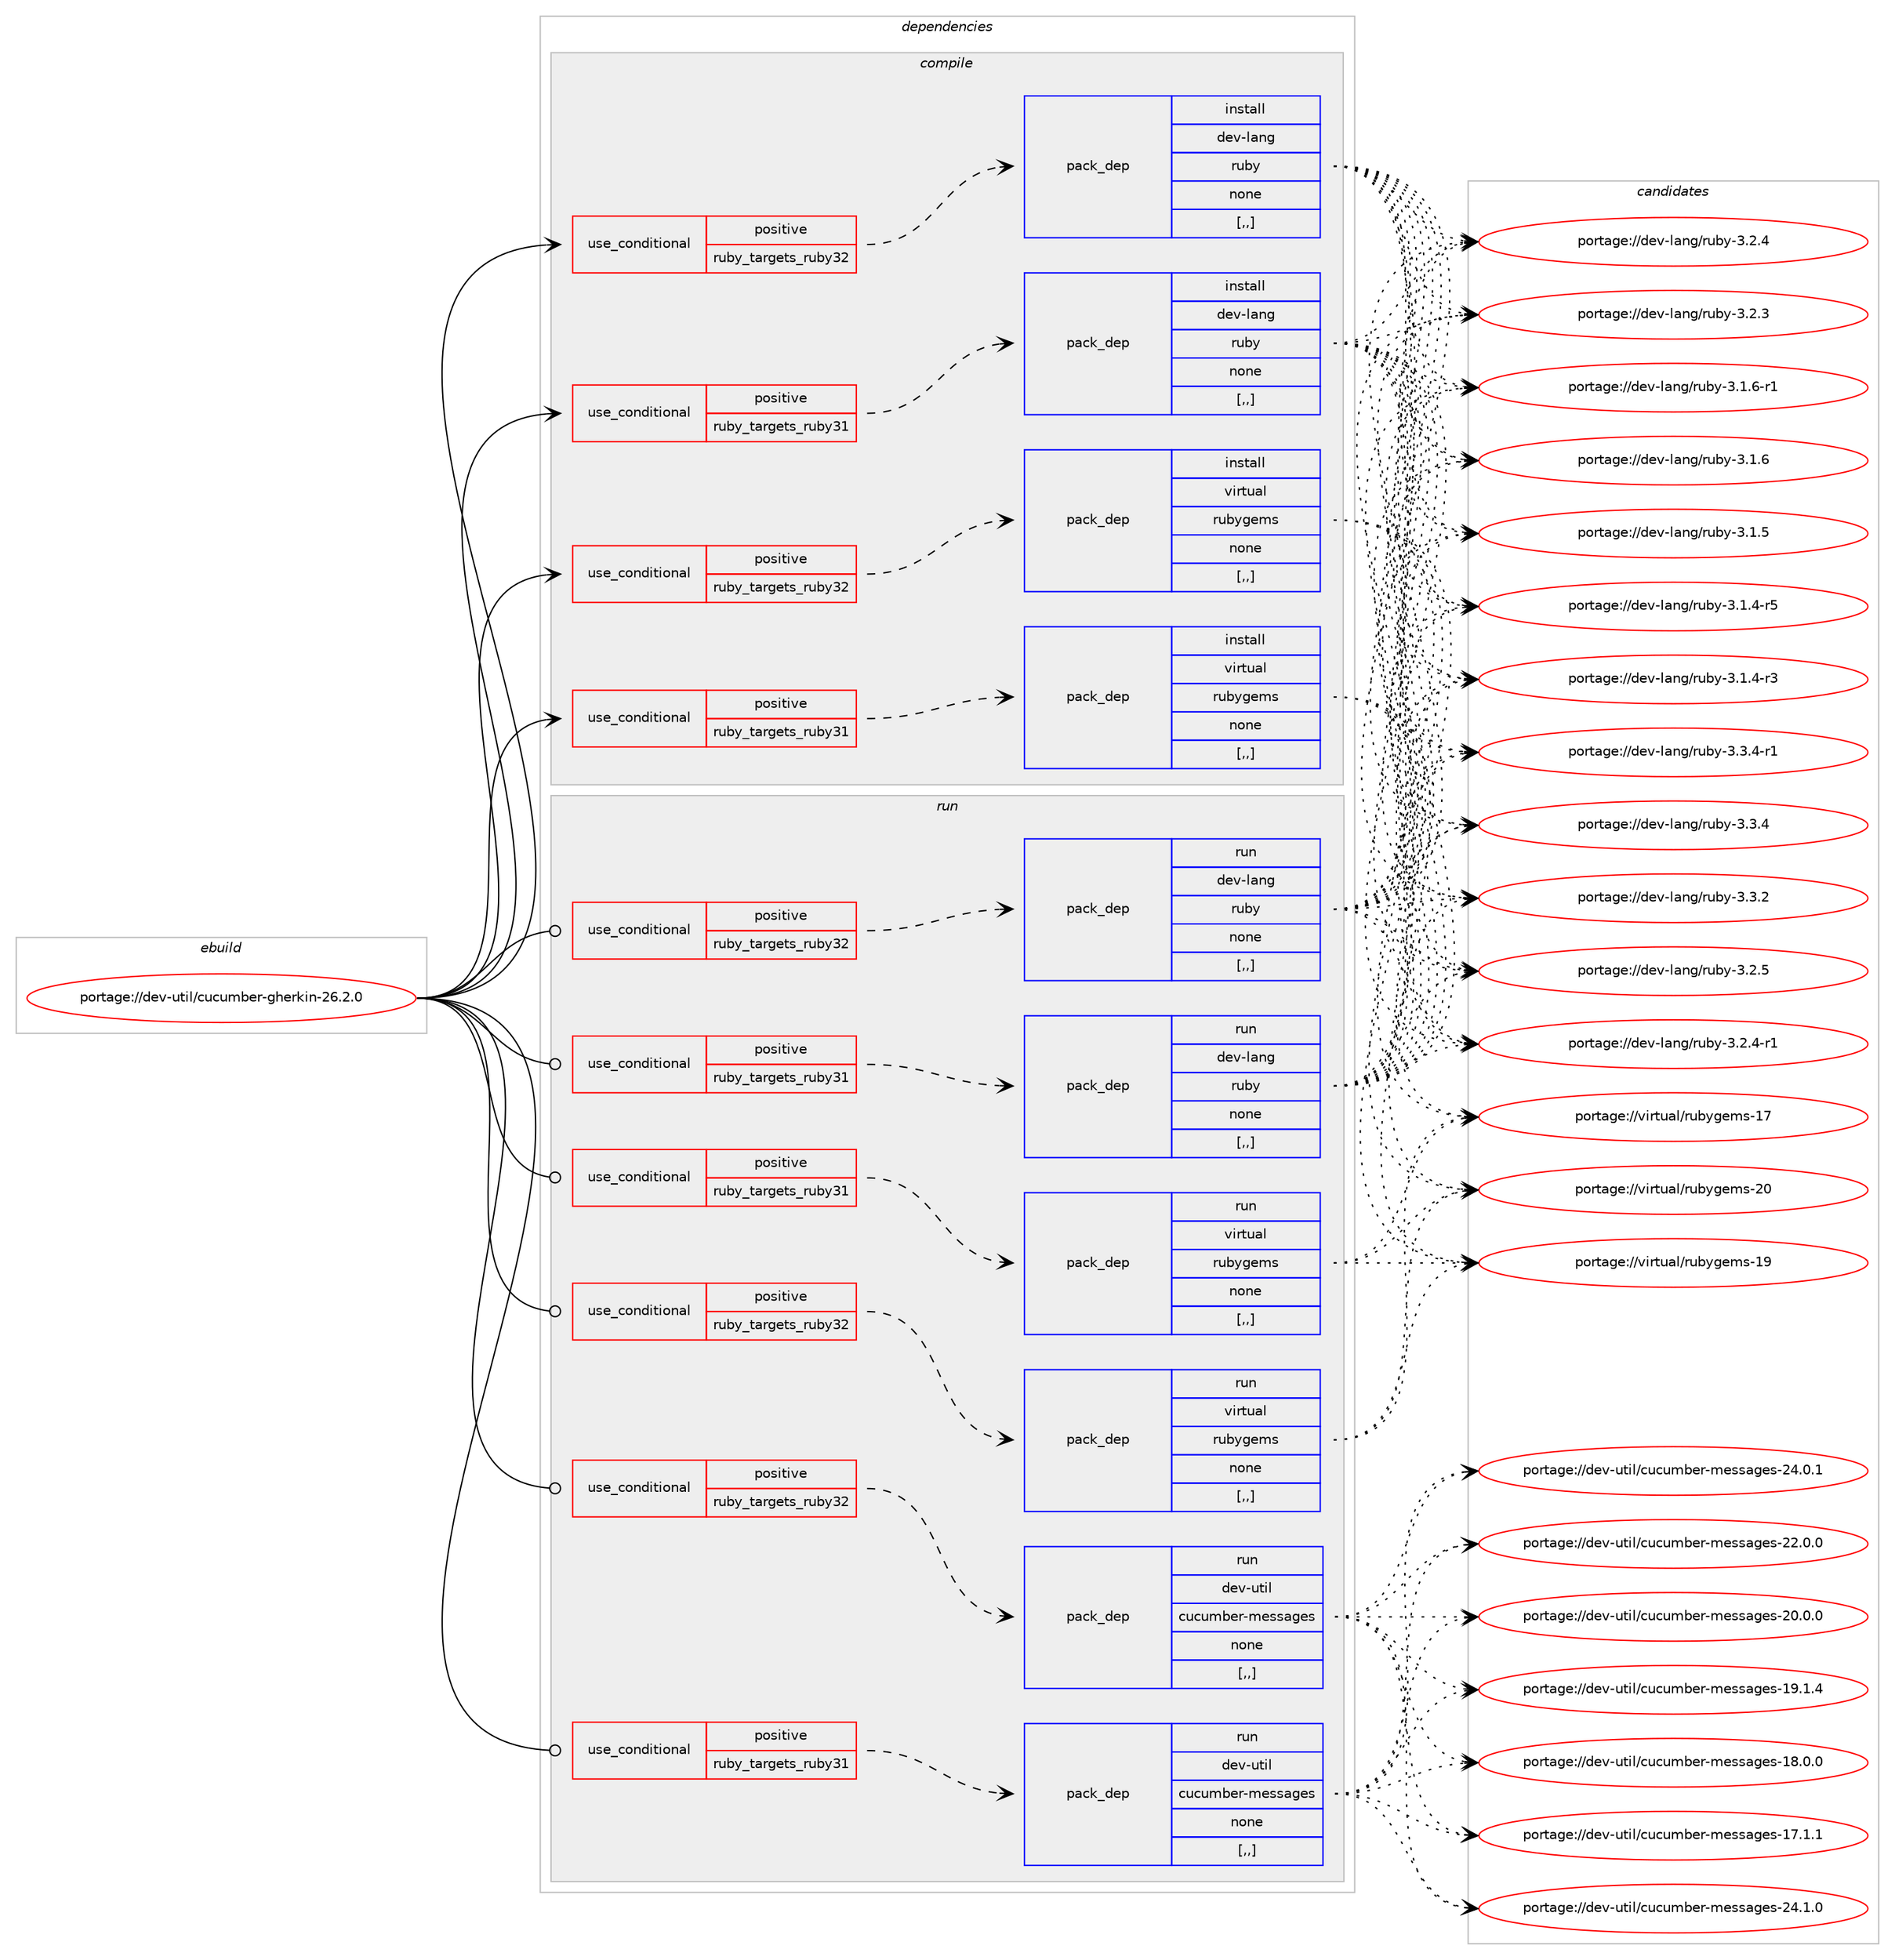 digraph prolog {

# *************
# Graph options
# *************

newrank=true;
concentrate=true;
compound=true;
graph [rankdir=LR,fontname=Helvetica,fontsize=10,ranksep=1.5];#, ranksep=2.5, nodesep=0.2];
edge  [arrowhead=vee];
node  [fontname=Helvetica,fontsize=10];

# **********
# The ebuild
# **********

subgraph cluster_leftcol {
color=gray;
label=<<i>ebuild</i>>;
id [label="portage://dev-util/cucumber-gherkin-26.2.0", color=red, width=4, href="../dev-util/cucumber-gherkin-26.2.0.svg"];
}

# ****************
# The dependencies
# ****************

subgraph cluster_midcol {
color=gray;
label=<<i>dependencies</i>>;
subgraph cluster_compile {
fillcolor="#eeeeee";
style=filled;
label=<<i>compile</i>>;
subgraph cond59902 {
dependency212972 [label=<<TABLE BORDER="0" CELLBORDER="1" CELLSPACING="0" CELLPADDING="4"><TR><TD ROWSPAN="3" CELLPADDING="10">use_conditional</TD></TR><TR><TD>positive</TD></TR><TR><TD>ruby_targets_ruby31</TD></TR></TABLE>>, shape=none, color=red];
subgraph pack151670 {
dependency212973 [label=<<TABLE BORDER="0" CELLBORDER="1" CELLSPACING="0" CELLPADDING="4" WIDTH="220"><TR><TD ROWSPAN="6" CELLPADDING="30">pack_dep</TD></TR><TR><TD WIDTH="110">install</TD></TR><TR><TD>dev-lang</TD></TR><TR><TD>ruby</TD></TR><TR><TD>none</TD></TR><TR><TD>[,,]</TD></TR></TABLE>>, shape=none, color=blue];
}
dependency212972:e -> dependency212973:w [weight=20,style="dashed",arrowhead="vee"];
}
id:e -> dependency212972:w [weight=20,style="solid",arrowhead="vee"];
subgraph cond59903 {
dependency212974 [label=<<TABLE BORDER="0" CELLBORDER="1" CELLSPACING="0" CELLPADDING="4"><TR><TD ROWSPAN="3" CELLPADDING="10">use_conditional</TD></TR><TR><TD>positive</TD></TR><TR><TD>ruby_targets_ruby31</TD></TR></TABLE>>, shape=none, color=red];
subgraph pack151671 {
dependency212975 [label=<<TABLE BORDER="0" CELLBORDER="1" CELLSPACING="0" CELLPADDING="4" WIDTH="220"><TR><TD ROWSPAN="6" CELLPADDING="30">pack_dep</TD></TR><TR><TD WIDTH="110">install</TD></TR><TR><TD>virtual</TD></TR><TR><TD>rubygems</TD></TR><TR><TD>none</TD></TR><TR><TD>[,,]</TD></TR></TABLE>>, shape=none, color=blue];
}
dependency212974:e -> dependency212975:w [weight=20,style="dashed",arrowhead="vee"];
}
id:e -> dependency212974:w [weight=20,style="solid",arrowhead="vee"];
subgraph cond59904 {
dependency212976 [label=<<TABLE BORDER="0" CELLBORDER="1" CELLSPACING="0" CELLPADDING="4"><TR><TD ROWSPAN="3" CELLPADDING="10">use_conditional</TD></TR><TR><TD>positive</TD></TR><TR><TD>ruby_targets_ruby32</TD></TR></TABLE>>, shape=none, color=red];
subgraph pack151672 {
dependency212977 [label=<<TABLE BORDER="0" CELLBORDER="1" CELLSPACING="0" CELLPADDING="4" WIDTH="220"><TR><TD ROWSPAN="6" CELLPADDING="30">pack_dep</TD></TR><TR><TD WIDTH="110">install</TD></TR><TR><TD>dev-lang</TD></TR><TR><TD>ruby</TD></TR><TR><TD>none</TD></TR><TR><TD>[,,]</TD></TR></TABLE>>, shape=none, color=blue];
}
dependency212976:e -> dependency212977:w [weight=20,style="dashed",arrowhead="vee"];
}
id:e -> dependency212976:w [weight=20,style="solid",arrowhead="vee"];
subgraph cond59905 {
dependency212978 [label=<<TABLE BORDER="0" CELLBORDER="1" CELLSPACING="0" CELLPADDING="4"><TR><TD ROWSPAN="3" CELLPADDING="10">use_conditional</TD></TR><TR><TD>positive</TD></TR><TR><TD>ruby_targets_ruby32</TD></TR></TABLE>>, shape=none, color=red];
subgraph pack151673 {
dependency212979 [label=<<TABLE BORDER="0" CELLBORDER="1" CELLSPACING="0" CELLPADDING="4" WIDTH="220"><TR><TD ROWSPAN="6" CELLPADDING="30">pack_dep</TD></TR><TR><TD WIDTH="110">install</TD></TR><TR><TD>virtual</TD></TR><TR><TD>rubygems</TD></TR><TR><TD>none</TD></TR><TR><TD>[,,]</TD></TR></TABLE>>, shape=none, color=blue];
}
dependency212978:e -> dependency212979:w [weight=20,style="dashed",arrowhead="vee"];
}
id:e -> dependency212978:w [weight=20,style="solid",arrowhead="vee"];
}
subgraph cluster_compileandrun {
fillcolor="#eeeeee";
style=filled;
label=<<i>compile and run</i>>;
}
subgraph cluster_run {
fillcolor="#eeeeee";
style=filled;
label=<<i>run</i>>;
subgraph cond59906 {
dependency212980 [label=<<TABLE BORDER="0" CELLBORDER="1" CELLSPACING="0" CELLPADDING="4"><TR><TD ROWSPAN="3" CELLPADDING="10">use_conditional</TD></TR><TR><TD>positive</TD></TR><TR><TD>ruby_targets_ruby31</TD></TR></TABLE>>, shape=none, color=red];
subgraph pack151674 {
dependency212981 [label=<<TABLE BORDER="0" CELLBORDER="1" CELLSPACING="0" CELLPADDING="4" WIDTH="220"><TR><TD ROWSPAN="6" CELLPADDING="30">pack_dep</TD></TR><TR><TD WIDTH="110">run</TD></TR><TR><TD>dev-lang</TD></TR><TR><TD>ruby</TD></TR><TR><TD>none</TD></TR><TR><TD>[,,]</TD></TR></TABLE>>, shape=none, color=blue];
}
dependency212980:e -> dependency212981:w [weight=20,style="dashed",arrowhead="vee"];
}
id:e -> dependency212980:w [weight=20,style="solid",arrowhead="odot"];
subgraph cond59907 {
dependency212982 [label=<<TABLE BORDER="0" CELLBORDER="1" CELLSPACING="0" CELLPADDING="4"><TR><TD ROWSPAN="3" CELLPADDING="10">use_conditional</TD></TR><TR><TD>positive</TD></TR><TR><TD>ruby_targets_ruby31</TD></TR></TABLE>>, shape=none, color=red];
subgraph pack151675 {
dependency212983 [label=<<TABLE BORDER="0" CELLBORDER="1" CELLSPACING="0" CELLPADDING="4" WIDTH="220"><TR><TD ROWSPAN="6" CELLPADDING="30">pack_dep</TD></TR><TR><TD WIDTH="110">run</TD></TR><TR><TD>dev-util</TD></TR><TR><TD>cucumber-messages</TD></TR><TR><TD>none</TD></TR><TR><TD>[,,]</TD></TR></TABLE>>, shape=none, color=blue];
}
dependency212982:e -> dependency212983:w [weight=20,style="dashed",arrowhead="vee"];
}
id:e -> dependency212982:w [weight=20,style="solid",arrowhead="odot"];
subgraph cond59908 {
dependency212984 [label=<<TABLE BORDER="0" CELLBORDER="1" CELLSPACING="0" CELLPADDING="4"><TR><TD ROWSPAN="3" CELLPADDING="10">use_conditional</TD></TR><TR><TD>positive</TD></TR><TR><TD>ruby_targets_ruby31</TD></TR></TABLE>>, shape=none, color=red];
subgraph pack151676 {
dependency212985 [label=<<TABLE BORDER="0" CELLBORDER="1" CELLSPACING="0" CELLPADDING="4" WIDTH="220"><TR><TD ROWSPAN="6" CELLPADDING="30">pack_dep</TD></TR><TR><TD WIDTH="110">run</TD></TR><TR><TD>virtual</TD></TR><TR><TD>rubygems</TD></TR><TR><TD>none</TD></TR><TR><TD>[,,]</TD></TR></TABLE>>, shape=none, color=blue];
}
dependency212984:e -> dependency212985:w [weight=20,style="dashed",arrowhead="vee"];
}
id:e -> dependency212984:w [weight=20,style="solid",arrowhead="odot"];
subgraph cond59909 {
dependency212986 [label=<<TABLE BORDER="0" CELLBORDER="1" CELLSPACING="0" CELLPADDING="4"><TR><TD ROWSPAN="3" CELLPADDING="10">use_conditional</TD></TR><TR><TD>positive</TD></TR><TR><TD>ruby_targets_ruby32</TD></TR></TABLE>>, shape=none, color=red];
subgraph pack151677 {
dependency212987 [label=<<TABLE BORDER="0" CELLBORDER="1" CELLSPACING="0" CELLPADDING="4" WIDTH="220"><TR><TD ROWSPAN="6" CELLPADDING="30">pack_dep</TD></TR><TR><TD WIDTH="110">run</TD></TR><TR><TD>dev-lang</TD></TR><TR><TD>ruby</TD></TR><TR><TD>none</TD></TR><TR><TD>[,,]</TD></TR></TABLE>>, shape=none, color=blue];
}
dependency212986:e -> dependency212987:w [weight=20,style="dashed",arrowhead="vee"];
}
id:e -> dependency212986:w [weight=20,style="solid",arrowhead="odot"];
subgraph cond59910 {
dependency212988 [label=<<TABLE BORDER="0" CELLBORDER="1" CELLSPACING="0" CELLPADDING="4"><TR><TD ROWSPAN="3" CELLPADDING="10">use_conditional</TD></TR><TR><TD>positive</TD></TR><TR><TD>ruby_targets_ruby32</TD></TR></TABLE>>, shape=none, color=red];
subgraph pack151678 {
dependency212989 [label=<<TABLE BORDER="0" CELLBORDER="1" CELLSPACING="0" CELLPADDING="4" WIDTH="220"><TR><TD ROWSPAN="6" CELLPADDING="30">pack_dep</TD></TR><TR><TD WIDTH="110">run</TD></TR><TR><TD>dev-util</TD></TR><TR><TD>cucumber-messages</TD></TR><TR><TD>none</TD></TR><TR><TD>[,,]</TD></TR></TABLE>>, shape=none, color=blue];
}
dependency212988:e -> dependency212989:w [weight=20,style="dashed",arrowhead="vee"];
}
id:e -> dependency212988:w [weight=20,style="solid",arrowhead="odot"];
subgraph cond59911 {
dependency212990 [label=<<TABLE BORDER="0" CELLBORDER="1" CELLSPACING="0" CELLPADDING="4"><TR><TD ROWSPAN="3" CELLPADDING="10">use_conditional</TD></TR><TR><TD>positive</TD></TR><TR><TD>ruby_targets_ruby32</TD></TR></TABLE>>, shape=none, color=red];
subgraph pack151679 {
dependency212991 [label=<<TABLE BORDER="0" CELLBORDER="1" CELLSPACING="0" CELLPADDING="4" WIDTH="220"><TR><TD ROWSPAN="6" CELLPADDING="30">pack_dep</TD></TR><TR><TD WIDTH="110">run</TD></TR><TR><TD>virtual</TD></TR><TR><TD>rubygems</TD></TR><TR><TD>none</TD></TR><TR><TD>[,,]</TD></TR></TABLE>>, shape=none, color=blue];
}
dependency212990:e -> dependency212991:w [weight=20,style="dashed",arrowhead="vee"];
}
id:e -> dependency212990:w [weight=20,style="solid",arrowhead="odot"];
}
}

# **************
# The candidates
# **************

subgraph cluster_choices {
rank=same;
color=gray;
label=<<i>candidates</i>>;

subgraph choice151670 {
color=black;
nodesep=1;
choice100101118451089711010347114117981214551465146524511449 [label="portage://dev-lang/ruby-3.3.4-r1", color=red, width=4,href="../dev-lang/ruby-3.3.4-r1.svg"];
choice10010111845108971101034711411798121455146514652 [label="portage://dev-lang/ruby-3.3.4", color=red, width=4,href="../dev-lang/ruby-3.3.4.svg"];
choice10010111845108971101034711411798121455146514650 [label="portage://dev-lang/ruby-3.3.2", color=red, width=4,href="../dev-lang/ruby-3.3.2.svg"];
choice10010111845108971101034711411798121455146504653 [label="portage://dev-lang/ruby-3.2.5", color=red, width=4,href="../dev-lang/ruby-3.2.5.svg"];
choice100101118451089711010347114117981214551465046524511449 [label="portage://dev-lang/ruby-3.2.4-r1", color=red, width=4,href="../dev-lang/ruby-3.2.4-r1.svg"];
choice10010111845108971101034711411798121455146504652 [label="portage://dev-lang/ruby-3.2.4", color=red, width=4,href="../dev-lang/ruby-3.2.4.svg"];
choice10010111845108971101034711411798121455146504651 [label="portage://dev-lang/ruby-3.2.3", color=red, width=4,href="../dev-lang/ruby-3.2.3.svg"];
choice100101118451089711010347114117981214551464946544511449 [label="portage://dev-lang/ruby-3.1.6-r1", color=red, width=4,href="../dev-lang/ruby-3.1.6-r1.svg"];
choice10010111845108971101034711411798121455146494654 [label="portage://dev-lang/ruby-3.1.6", color=red, width=4,href="../dev-lang/ruby-3.1.6.svg"];
choice10010111845108971101034711411798121455146494653 [label="portage://dev-lang/ruby-3.1.5", color=red, width=4,href="../dev-lang/ruby-3.1.5.svg"];
choice100101118451089711010347114117981214551464946524511453 [label="portage://dev-lang/ruby-3.1.4-r5", color=red, width=4,href="../dev-lang/ruby-3.1.4-r5.svg"];
choice100101118451089711010347114117981214551464946524511451 [label="portage://dev-lang/ruby-3.1.4-r3", color=red, width=4,href="../dev-lang/ruby-3.1.4-r3.svg"];
dependency212973:e -> choice100101118451089711010347114117981214551465146524511449:w [style=dotted,weight="100"];
dependency212973:e -> choice10010111845108971101034711411798121455146514652:w [style=dotted,weight="100"];
dependency212973:e -> choice10010111845108971101034711411798121455146514650:w [style=dotted,weight="100"];
dependency212973:e -> choice10010111845108971101034711411798121455146504653:w [style=dotted,weight="100"];
dependency212973:e -> choice100101118451089711010347114117981214551465046524511449:w [style=dotted,weight="100"];
dependency212973:e -> choice10010111845108971101034711411798121455146504652:w [style=dotted,weight="100"];
dependency212973:e -> choice10010111845108971101034711411798121455146504651:w [style=dotted,weight="100"];
dependency212973:e -> choice100101118451089711010347114117981214551464946544511449:w [style=dotted,weight="100"];
dependency212973:e -> choice10010111845108971101034711411798121455146494654:w [style=dotted,weight="100"];
dependency212973:e -> choice10010111845108971101034711411798121455146494653:w [style=dotted,weight="100"];
dependency212973:e -> choice100101118451089711010347114117981214551464946524511453:w [style=dotted,weight="100"];
dependency212973:e -> choice100101118451089711010347114117981214551464946524511451:w [style=dotted,weight="100"];
}
subgraph choice151671 {
color=black;
nodesep=1;
choice118105114116117971084711411798121103101109115455048 [label="portage://virtual/rubygems-20", color=red, width=4,href="../virtual/rubygems-20.svg"];
choice118105114116117971084711411798121103101109115454957 [label="portage://virtual/rubygems-19", color=red, width=4,href="../virtual/rubygems-19.svg"];
choice118105114116117971084711411798121103101109115454955 [label="portage://virtual/rubygems-17", color=red, width=4,href="../virtual/rubygems-17.svg"];
dependency212975:e -> choice118105114116117971084711411798121103101109115455048:w [style=dotted,weight="100"];
dependency212975:e -> choice118105114116117971084711411798121103101109115454957:w [style=dotted,weight="100"];
dependency212975:e -> choice118105114116117971084711411798121103101109115454955:w [style=dotted,weight="100"];
}
subgraph choice151672 {
color=black;
nodesep=1;
choice100101118451089711010347114117981214551465146524511449 [label="portage://dev-lang/ruby-3.3.4-r1", color=red, width=4,href="../dev-lang/ruby-3.3.4-r1.svg"];
choice10010111845108971101034711411798121455146514652 [label="portage://dev-lang/ruby-3.3.4", color=red, width=4,href="../dev-lang/ruby-3.3.4.svg"];
choice10010111845108971101034711411798121455146514650 [label="portage://dev-lang/ruby-3.3.2", color=red, width=4,href="../dev-lang/ruby-3.3.2.svg"];
choice10010111845108971101034711411798121455146504653 [label="portage://dev-lang/ruby-3.2.5", color=red, width=4,href="../dev-lang/ruby-3.2.5.svg"];
choice100101118451089711010347114117981214551465046524511449 [label="portage://dev-lang/ruby-3.2.4-r1", color=red, width=4,href="../dev-lang/ruby-3.2.4-r1.svg"];
choice10010111845108971101034711411798121455146504652 [label="portage://dev-lang/ruby-3.2.4", color=red, width=4,href="../dev-lang/ruby-3.2.4.svg"];
choice10010111845108971101034711411798121455146504651 [label="portage://dev-lang/ruby-3.2.3", color=red, width=4,href="../dev-lang/ruby-3.2.3.svg"];
choice100101118451089711010347114117981214551464946544511449 [label="portage://dev-lang/ruby-3.1.6-r1", color=red, width=4,href="../dev-lang/ruby-3.1.6-r1.svg"];
choice10010111845108971101034711411798121455146494654 [label="portage://dev-lang/ruby-3.1.6", color=red, width=4,href="../dev-lang/ruby-3.1.6.svg"];
choice10010111845108971101034711411798121455146494653 [label="portage://dev-lang/ruby-3.1.5", color=red, width=4,href="../dev-lang/ruby-3.1.5.svg"];
choice100101118451089711010347114117981214551464946524511453 [label="portage://dev-lang/ruby-3.1.4-r5", color=red, width=4,href="../dev-lang/ruby-3.1.4-r5.svg"];
choice100101118451089711010347114117981214551464946524511451 [label="portage://dev-lang/ruby-3.1.4-r3", color=red, width=4,href="../dev-lang/ruby-3.1.4-r3.svg"];
dependency212977:e -> choice100101118451089711010347114117981214551465146524511449:w [style=dotted,weight="100"];
dependency212977:e -> choice10010111845108971101034711411798121455146514652:w [style=dotted,weight="100"];
dependency212977:e -> choice10010111845108971101034711411798121455146514650:w [style=dotted,weight="100"];
dependency212977:e -> choice10010111845108971101034711411798121455146504653:w [style=dotted,weight="100"];
dependency212977:e -> choice100101118451089711010347114117981214551465046524511449:w [style=dotted,weight="100"];
dependency212977:e -> choice10010111845108971101034711411798121455146504652:w [style=dotted,weight="100"];
dependency212977:e -> choice10010111845108971101034711411798121455146504651:w [style=dotted,weight="100"];
dependency212977:e -> choice100101118451089711010347114117981214551464946544511449:w [style=dotted,weight="100"];
dependency212977:e -> choice10010111845108971101034711411798121455146494654:w [style=dotted,weight="100"];
dependency212977:e -> choice10010111845108971101034711411798121455146494653:w [style=dotted,weight="100"];
dependency212977:e -> choice100101118451089711010347114117981214551464946524511453:w [style=dotted,weight="100"];
dependency212977:e -> choice100101118451089711010347114117981214551464946524511451:w [style=dotted,weight="100"];
}
subgraph choice151673 {
color=black;
nodesep=1;
choice118105114116117971084711411798121103101109115455048 [label="portage://virtual/rubygems-20", color=red, width=4,href="../virtual/rubygems-20.svg"];
choice118105114116117971084711411798121103101109115454957 [label="portage://virtual/rubygems-19", color=red, width=4,href="../virtual/rubygems-19.svg"];
choice118105114116117971084711411798121103101109115454955 [label="portage://virtual/rubygems-17", color=red, width=4,href="../virtual/rubygems-17.svg"];
dependency212979:e -> choice118105114116117971084711411798121103101109115455048:w [style=dotted,weight="100"];
dependency212979:e -> choice118105114116117971084711411798121103101109115454957:w [style=dotted,weight="100"];
dependency212979:e -> choice118105114116117971084711411798121103101109115454955:w [style=dotted,weight="100"];
}
subgraph choice151674 {
color=black;
nodesep=1;
choice100101118451089711010347114117981214551465146524511449 [label="portage://dev-lang/ruby-3.3.4-r1", color=red, width=4,href="../dev-lang/ruby-3.3.4-r1.svg"];
choice10010111845108971101034711411798121455146514652 [label="portage://dev-lang/ruby-3.3.4", color=red, width=4,href="../dev-lang/ruby-3.3.4.svg"];
choice10010111845108971101034711411798121455146514650 [label="portage://dev-lang/ruby-3.3.2", color=red, width=4,href="../dev-lang/ruby-3.3.2.svg"];
choice10010111845108971101034711411798121455146504653 [label="portage://dev-lang/ruby-3.2.5", color=red, width=4,href="../dev-lang/ruby-3.2.5.svg"];
choice100101118451089711010347114117981214551465046524511449 [label="portage://dev-lang/ruby-3.2.4-r1", color=red, width=4,href="../dev-lang/ruby-3.2.4-r1.svg"];
choice10010111845108971101034711411798121455146504652 [label="portage://dev-lang/ruby-3.2.4", color=red, width=4,href="../dev-lang/ruby-3.2.4.svg"];
choice10010111845108971101034711411798121455146504651 [label="portage://dev-lang/ruby-3.2.3", color=red, width=4,href="../dev-lang/ruby-3.2.3.svg"];
choice100101118451089711010347114117981214551464946544511449 [label="portage://dev-lang/ruby-3.1.6-r1", color=red, width=4,href="../dev-lang/ruby-3.1.6-r1.svg"];
choice10010111845108971101034711411798121455146494654 [label="portage://dev-lang/ruby-3.1.6", color=red, width=4,href="../dev-lang/ruby-3.1.6.svg"];
choice10010111845108971101034711411798121455146494653 [label="portage://dev-lang/ruby-3.1.5", color=red, width=4,href="../dev-lang/ruby-3.1.5.svg"];
choice100101118451089711010347114117981214551464946524511453 [label="portage://dev-lang/ruby-3.1.4-r5", color=red, width=4,href="../dev-lang/ruby-3.1.4-r5.svg"];
choice100101118451089711010347114117981214551464946524511451 [label="portage://dev-lang/ruby-3.1.4-r3", color=red, width=4,href="../dev-lang/ruby-3.1.4-r3.svg"];
dependency212981:e -> choice100101118451089711010347114117981214551465146524511449:w [style=dotted,weight="100"];
dependency212981:e -> choice10010111845108971101034711411798121455146514652:w [style=dotted,weight="100"];
dependency212981:e -> choice10010111845108971101034711411798121455146514650:w [style=dotted,weight="100"];
dependency212981:e -> choice10010111845108971101034711411798121455146504653:w [style=dotted,weight="100"];
dependency212981:e -> choice100101118451089711010347114117981214551465046524511449:w [style=dotted,weight="100"];
dependency212981:e -> choice10010111845108971101034711411798121455146504652:w [style=dotted,weight="100"];
dependency212981:e -> choice10010111845108971101034711411798121455146504651:w [style=dotted,weight="100"];
dependency212981:e -> choice100101118451089711010347114117981214551464946544511449:w [style=dotted,weight="100"];
dependency212981:e -> choice10010111845108971101034711411798121455146494654:w [style=dotted,weight="100"];
dependency212981:e -> choice10010111845108971101034711411798121455146494653:w [style=dotted,weight="100"];
dependency212981:e -> choice100101118451089711010347114117981214551464946524511453:w [style=dotted,weight="100"];
dependency212981:e -> choice100101118451089711010347114117981214551464946524511451:w [style=dotted,weight="100"];
}
subgraph choice151675 {
color=black;
nodesep=1;
choice1001011184511711610510847991179911710998101114451091011151159710310111545505246494648 [label="portage://dev-util/cucumber-messages-24.1.0", color=red, width=4,href="../dev-util/cucumber-messages-24.1.0.svg"];
choice1001011184511711610510847991179911710998101114451091011151159710310111545505246484649 [label="portage://dev-util/cucumber-messages-24.0.1", color=red, width=4,href="../dev-util/cucumber-messages-24.0.1.svg"];
choice1001011184511711610510847991179911710998101114451091011151159710310111545505046484648 [label="portage://dev-util/cucumber-messages-22.0.0", color=red, width=4,href="../dev-util/cucumber-messages-22.0.0.svg"];
choice1001011184511711610510847991179911710998101114451091011151159710310111545504846484648 [label="portage://dev-util/cucumber-messages-20.0.0", color=red, width=4,href="../dev-util/cucumber-messages-20.0.0.svg"];
choice1001011184511711610510847991179911710998101114451091011151159710310111545495746494652 [label="portage://dev-util/cucumber-messages-19.1.4", color=red, width=4,href="../dev-util/cucumber-messages-19.1.4.svg"];
choice1001011184511711610510847991179911710998101114451091011151159710310111545495646484648 [label="portage://dev-util/cucumber-messages-18.0.0", color=red, width=4,href="../dev-util/cucumber-messages-18.0.0.svg"];
choice1001011184511711610510847991179911710998101114451091011151159710310111545495546494649 [label="portage://dev-util/cucumber-messages-17.1.1", color=red, width=4,href="../dev-util/cucumber-messages-17.1.1.svg"];
dependency212983:e -> choice1001011184511711610510847991179911710998101114451091011151159710310111545505246494648:w [style=dotted,weight="100"];
dependency212983:e -> choice1001011184511711610510847991179911710998101114451091011151159710310111545505246484649:w [style=dotted,weight="100"];
dependency212983:e -> choice1001011184511711610510847991179911710998101114451091011151159710310111545505046484648:w [style=dotted,weight="100"];
dependency212983:e -> choice1001011184511711610510847991179911710998101114451091011151159710310111545504846484648:w [style=dotted,weight="100"];
dependency212983:e -> choice1001011184511711610510847991179911710998101114451091011151159710310111545495746494652:w [style=dotted,weight="100"];
dependency212983:e -> choice1001011184511711610510847991179911710998101114451091011151159710310111545495646484648:w [style=dotted,weight="100"];
dependency212983:e -> choice1001011184511711610510847991179911710998101114451091011151159710310111545495546494649:w [style=dotted,weight="100"];
}
subgraph choice151676 {
color=black;
nodesep=1;
choice118105114116117971084711411798121103101109115455048 [label="portage://virtual/rubygems-20", color=red, width=4,href="../virtual/rubygems-20.svg"];
choice118105114116117971084711411798121103101109115454957 [label="portage://virtual/rubygems-19", color=red, width=4,href="../virtual/rubygems-19.svg"];
choice118105114116117971084711411798121103101109115454955 [label="portage://virtual/rubygems-17", color=red, width=4,href="../virtual/rubygems-17.svg"];
dependency212985:e -> choice118105114116117971084711411798121103101109115455048:w [style=dotted,weight="100"];
dependency212985:e -> choice118105114116117971084711411798121103101109115454957:w [style=dotted,weight="100"];
dependency212985:e -> choice118105114116117971084711411798121103101109115454955:w [style=dotted,weight="100"];
}
subgraph choice151677 {
color=black;
nodesep=1;
choice100101118451089711010347114117981214551465146524511449 [label="portage://dev-lang/ruby-3.3.4-r1", color=red, width=4,href="../dev-lang/ruby-3.3.4-r1.svg"];
choice10010111845108971101034711411798121455146514652 [label="portage://dev-lang/ruby-3.3.4", color=red, width=4,href="../dev-lang/ruby-3.3.4.svg"];
choice10010111845108971101034711411798121455146514650 [label="portage://dev-lang/ruby-3.3.2", color=red, width=4,href="../dev-lang/ruby-3.3.2.svg"];
choice10010111845108971101034711411798121455146504653 [label="portage://dev-lang/ruby-3.2.5", color=red, width=4,href="../dev-lang/ruby-3.2.5.svg"];
choice100101118451089711010347114117981214551465046524511449 [label="portage://dev-lang/ruby-3.2.4-r1", color=red, width=4,href="../dev-lang/ruby-3.2.4-r1.svg"];
choice10010111845108971101034711411798121455146504652 [label="portage://dev-lang/ruby-3.2.4", color=red, width=4,href="../dev-lang/ruby-3.2.4.svg"];
choice10010111845108971101034711411798121455146504651 [label="portage://dev-lang/ruby-3.2.3", color=red, width=4,href="../dev-lang/ruby-3.2.3.svg"];
choice100101118451089711010347114117981214551464946544511449 [label="portage://dev-lang/ruby-3.1.6-r1", color=red, width=4,href="../dev-lang/ruby-3.1.6-r1.svg"];
choice10010111845108971101034711411798121455146494654 [label="portage://dev-lang/ruby-3.1.6", color=red, width=4,href="../dev-lang/ruby-3.1.6.svg"];
choice10010111845108971101034711411798121455146494653 [label="portage://dev-lang/ruby-3.1.5", color=red, width=4,href="../dev-lang/ruby-3.1.5.svg"];
choice100101118451089711010347114117981214551464946524511453 [label="portage://dev-lang/ruby-3.1.4-r5", color=red, width=4,href="../dev-lang/ruby-3.1.4-r5.svg"];
choice100101118451089711010347114117981214551464946524511451 [label="portage://dev-lang/ruby-3.1.4-r3", color=red, width=4,href="../dev-lang/ruby-3.1.4-r3.svg"];
dependency212987:e -> choice100101118451089711010347114117981214551465146524511449:w [style=dotted,weight="100"];
dependency212987:e -> choice10010111845108971101034711411798121455146514652:w [style=dotted,weight="100"];
dependency212987:e -> choice10010111845108971101034711411798121455146514650:w [style=dotted,weight="100"];
dependency212987:e -> choice10010111845108971101034711411798121455146504653:w [style=dotted,weight="100"];
dependency212987:e -> choice100101118451089711010347114117981214551465046524511449:w [style=dotted,weight="100"];
dependency212987:e -> choice10010111845108971101034711411798121455146504652:w [style=dotted,weight="100"];
dependency212987:e -> choice10010111845108971101034711411798121455146504651:w [style=dotted,weight="100"];
dependency212987:e -> choice100101118451089711010347114117981214551464946544511449:w [style=dotted,weight="100"];
dependency212987:e -> choice10010111845108971101034711411798121455146494654:w [style=dotted,weight="100"];
dependency212987:e -> choice10010111845108971101034711411798121455146494653:w [style=dotted,weight="100"];
dependency212987:e -> choice100101118451089711010347114117981214551464946524511453:w [style=dotted,weight="100"];
dependency212987:e -> choice100101118451089711010347114117981214551464946524511451:w [style=dotted,weight="100"];
}
subgraph choice151678 {
color=black;
nodesep=1;
choice1001011184511711610510847991179911710998101114451091011151159710310111545505246494648 [label="portage://dev-util/cucumber-messages-24.1.0", color=red, width=4,href="../dev-util/cucumber-messages-24.1.0.svg"];
choice1001011184511711610510847991179911710998101114451091011151159710310111545505246484649 [label="portage://dev-util/cucumber-messages-24.0.1", color=red, width=4,href="../dev-util/cucumber-messages-24.0.1.svg"];
choice1001011184511711610510847991179911710998101114451091011151159710310111545505046484648 [label="portage://dev-util/cucumber-messages-22.0.0", color=red, width=4,href="../dev-util/cucumber-messages-22.0.0.svg"];
choice1001011184511711610510847991179911710998101114451091011151159710310111545504846484648 [label="portage://dev-util/cucumber-messages-20.0.0", color=red, width=4,href="../dev-util/cucumber-messages-20.0.0.svg"];
choice1001011184511711610510847991179911710998101114451091011151159710310111545495746494652 [label="portage://dev-util/cucumber-messages-19.1.4", color=red, width=4,href="../dev-util/cucumber-messages-19.1.4.svg"];
choice1001011184511711610510847991179911710998101114451091011151159710310111545495646484648 [label="portage://dev-util/cucumber-messages-18.0.0", color=red, width=4,href="../dev-util/cucumber-messages-18.0.0.svg"];
choice1001011184511711610510847991179911710998101114451091011151159710310111545495546494649 [label="portage://dev-util/cucumber-messages-17.1.1", color=red, width=4,href="../dev-util/cucumber-messages-17.1.1.svg"];
dependency212989:e -> choice1001011184511711610510847991179911710998101114451091011151159710310111545505246494648:w [style=dotted,weight="100"];
dependency212989:e -> choice1001011184511711610510847991179911710998101114451091011151159710310111545505246484649:w [style=dotted,weight="100"];
dependency212989:e -> choice1001011184511711610510847991179911710998101114451091011151159710310111545505046484648:w [style=dotted,weight="100"];
dependency212989:e -> choice1001011184511711610510847991179911710998101114451091011151159710310111545504846484648:w [style=dotted,weight="100"];
dependency212989:e -> choice1001011184511711610510847991179911710998101114451091011151159710310111545495746494652:w [style=dotted,weight="100"];
dependency212989:e -> choice1001011184511711610510847991179911710998101114451091011151159710310111545495646484648:w [style=dotted,weight="100"];
dependency212989:e -> choice1001011184511711610510847991179911710998101114451091011151159710310111545495546494649:w [style=dotted,weight="100"];
}
subgraph choice151679 {
color=black;
nodesep=1;
choice118105114116117971084711411798121103101109115455048 [label="portage://virtual/rubygems-20", color=red, width=4,href="../virtual/rubygems-20.svg"];
choice118105114116117971084711411798121103101109115454957 [label="portage://virtual/rubygems-19", color=red, width=4,href="../virtual/rubygems-19.svg"];
choice118105114116117971084711411798121103101109115454955 [label="portage://virtual/rubygems-17", color=red, width=4,href="../virtual/rubygems-17.svg"];
dependency212991:e -> choice118105114116117971084711411798121103101109115455048:w [style=dotted,weight="100"];
dependency212991:e -> choice118105114116117971084711411798121103101109115454957:w [style=dotted,weight="100"];
dependency212991:e -> choice118105114116117971084711411798121103101109115454955:w [style=dotted,weight="100"];
}
}

}
